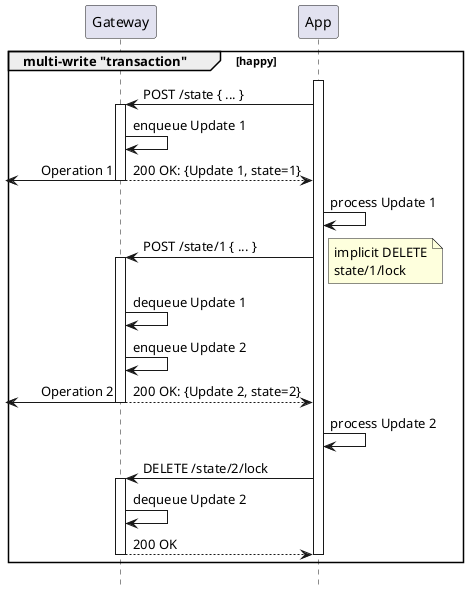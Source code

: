 @startuml
'https://plantuml.com/sequence-diagram
!pragma teoz true
hide footbox

participant Gateway as gw
participant "App" as app

group multi-write "transaction" [happy]
activate app
app -> gw ++: POST /state { ... }
gw -> gw: enqueue Update 1
return 200 OK: {Update 1, state=1}
& <- gw: Operation 1
app -> app: process Update 1
app -> gw ++: POST /state/1 { ... }
note right
implicit DELETE
state/1/lock
end note
gw -> gw: dequeue Update 1
gw -> gw: enqueue Update 2
return 200 OK: {Update 2, state=2}
& <- gw: Operation 2
app -> app: process Update 2
app -> gw ++: DELETE /state/2/lock
gw -> gw: dequeue Update 2
return 200 OK
deactivate app
end group

@enduml